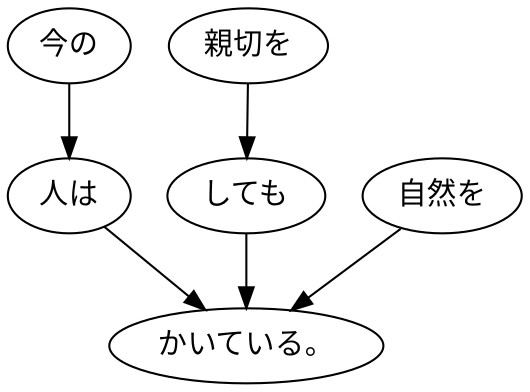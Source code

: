 digraph graph8524 {
	node0 [label="今の"];
	node1 [label="人は"];
	node2 [label="親切を"];
	node3 [label="しても"];
	node4 [label="自然を"];
	node5 [label="かいている。"];
	node0 -> node1;
	node1 -> node5;
	node2 -> node3;
	node3 -> node5;
	node4 -> node5;
}
